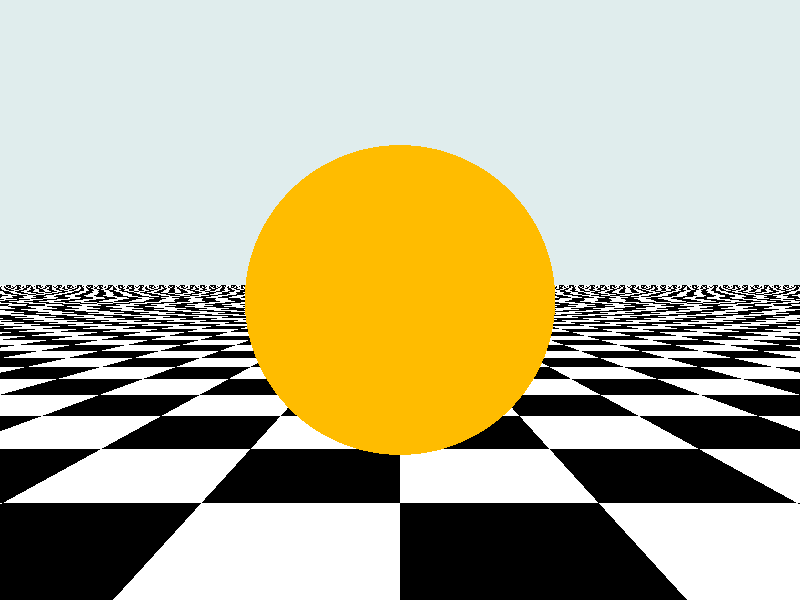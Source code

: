 #include "colors.inc"
#include "stones1.inc"

background {LightBlue}

sphere {0,1
 pigment {color rgb <1,.5,0> filter .6}
 finish {ambient .2 diffuse .4 reflection .03 specular 1 roughness .001}
 interior {ior 1.05}}
plane {y,-1 pigment {checker color White color Black} finish {ambient .3}}

light_source {<-6,10,-8> White}

camera {
 location <0,.1,-4>
 look_at 0
}

